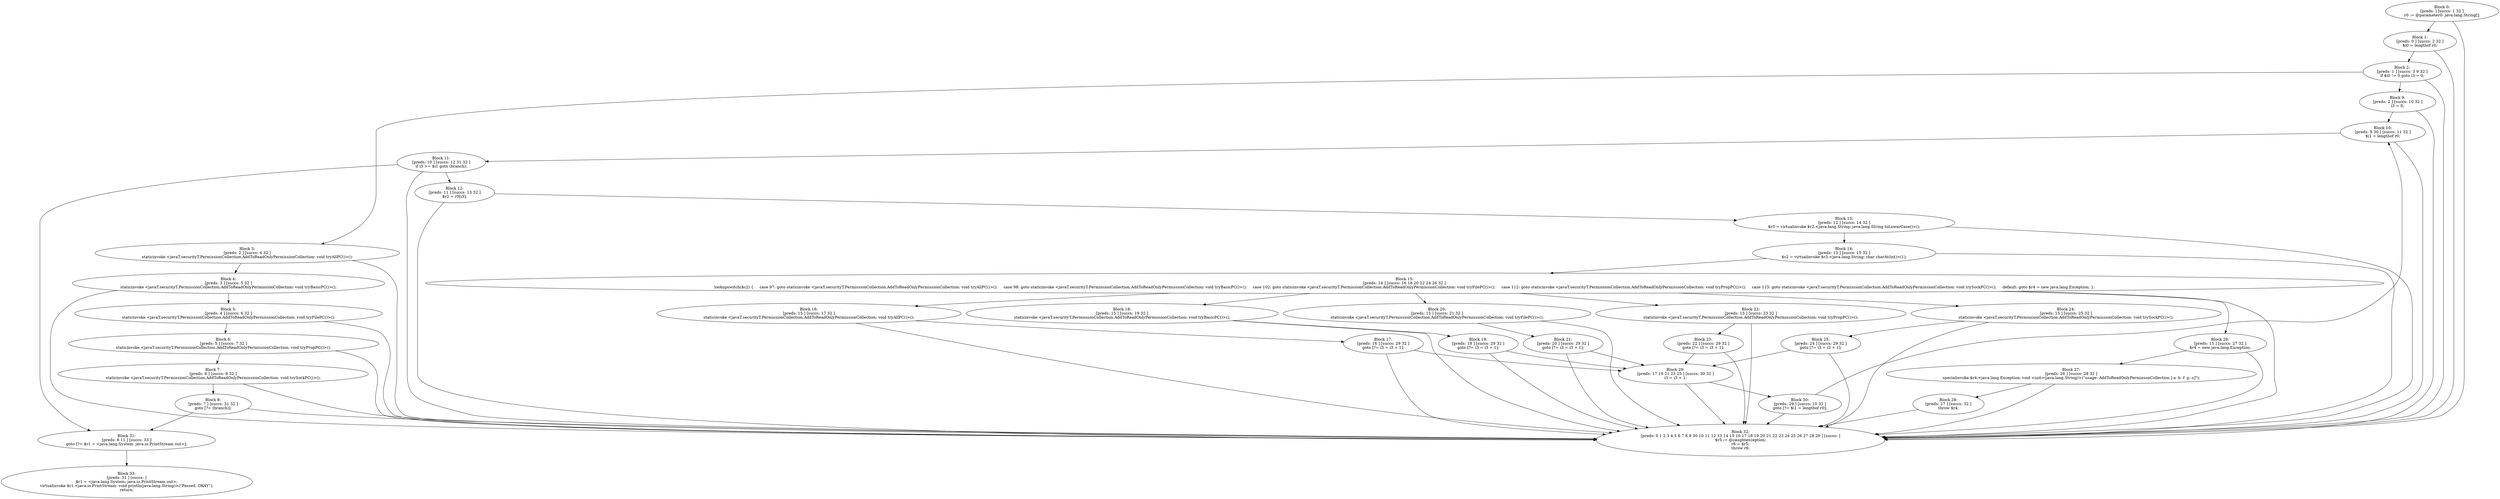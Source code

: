digraph "unitGraph" {
    "Block 0:
[preds: ] [succs: 1 32 ]
r0 := @parameter0: java.lang.String[];
"
    "Block 1:
[preds: 0 ] [succs: 2 32 ]
$i0 = lengthof r0;
"
    "Block 2:
[preds: 1 ] [succs: 3 9 32 ]
if $i0 != 0 goto i3 = 0;
"
    "Block 3:
[preds: 2 ] [succs: 4 32 ]
staticinvoke <javaT.securityT.PermissionCollection.AddToReadOnlyPermissionCollection: void tryAllPC()>();
"
    "Block 4:
[preds: 3 ] [succs: 5 32 ]
staticinvoke <javaT.securityT.PermissionCollection.AddToReadOnlyPermissionCollection: void tryBasicPC()>();
"
    "Block 5:
[preds: 4 ] [succs: 6 32 ]
staticinvoke <javaT.securityT.PermissionCollection.AddToReadOnlyPermissionCollection: void tryFilePC()>();
"
    "Block 6:
[preds: 5 ] [succs: 7 32 ]
staticinvoke <javaT.securityT.PermissionCollection.AddToReadOnlyPermissionCollection: void tryPropPC()>();
"
    "Block 7:
[preds: 6 ] [succs: 8 32 ]
staticinvoke <javaT.securityT.PermissionCollection.AddToReadOnlyPermissionCollection: void trySockPC()>();
"
    "Block 8:
[preds: 7 ] [succs: 31 32 ]
goto [?= (branch)];
"
    "Block 9:
[preds: 2 ] [succs: 10 32 ]
i3 = 0;
"
    "Block 10:
[preds: 9 30 ] [succs: 11 32 ]
$i1 = lengthof r0;
"
    "Block 11:
[preds: 10 ] [succs: 12 31 32 ]
if i3 >= $i1 goto (branch);
"
    "Block 12:
[preds: 11 ] [succs: 13 32 ]
$r2 = r0[i3];
"
    "Block 13:
[preds: 12 ] [succs: 14 32 ]
$r3 = virtualinvoke $r2.<java.lang.String: java.lang.String toLowerCase()>();
"
    "Block 14:
[preds: 13 ] [succs: 15 32 ]
$c2 = virtualinvoke $r3.<java.lang.String: char charAt(int)>(1);
"
    "Block 15:
[preds: 14 ] [succs: 16 18 20 22 24 26 32 ]
lookupswitch($c2) {     case 97: goto staticinvoke <javaT.securityT.PermissionCollection.AddToReadOnlyPermissionCollection: void tryAllPC()>();     case 98: goto staticinvoke <javaT.securityT.PermissionCollection.AddToReadOnlyPermissionCollection: void tryBasicPC()>();     case 102: goto staticinvoke <javaT.securityT.PermissionCollection.AddToReadOnlyPermissionCollection: void tryFilePC()>();     case 112: goto staticinvoke <javaT.securityT.PermissionCollection.AddToReadOnlyPermissionCollection: void tryPropPC()>();     case 115: goto staticinvoke <javaT.securityT.PermissionCollection.AddToReadOnlyPermissionCollection: void trySockPC()>();     default: goto $r4 = new java.lang.Exception; };
"
    "Block 16:
[preds: 15 ] [succs: 17 32 ]
staticinvoke <javaT.securityT.PermissionCollection.AddToReadOnlyPermissionCollection: void tryAllPC()>();
"
    "Block 17:
[preds: 16 ] [succs: 29 32 ]
goto [?= i3 = i3 + 1];
"
    "Block 18:
[preds: 15 ] [succs: 19 32 ]
staticinvoke <javaT.securityT.PermissionCollection.AddToReadOnlyPermissionCollection: void tryBasicPC()>();
"
    "Block 19:
[preds: 18 ] [succs: 29 32 ]
goto [?= i3 = i3 + 1];
"
    "Block 20:
[preds: 15 ] [succs: 21 32 ]
staticinvoke <javaT.securityT.PermissionCollection.AddToReadOnlyPermissionCollection: void tryFilePC()>();
"
    "Block 21:
[preds: 20 ] [succs: 29 32 ]
goto [?= i3 = i3 + 1];
"
    "Block 22:
[preds: 15 ] [succs: 23 32 ]
staticinvoke <javaT.securityT.PermissionCollection.AddToReadOnlyPermissionCollection: void tryPropPC()>();
"
    "Block 23:
[preds: 22 ] [succs: 29 32 ]
goto [?= i3 = i3 + 1];
"
    "Block 24:
[preds: 15 ] [succs: 25 32 ]
staticinvoke <javaT.securityT.PermissionCollection.AddToReadOnlyPermissionCollection: void trySockPC()>();
"
    "Block 25:
[preds: 24 ] [succs: 29 32 ]
goto [?= i3 = i3 + 1];
"
    "Block 26:
[preds: 15 ] [succs: 27 32 ]
$r4 = new java.lang.Exception;
"
    "Block 27:
[preds: 26 ] [succs: 28 32 ]
specialinvoke $r4.<java.lang.Exception: void <init>(java.lang.String)>(\"usage: AddToReadOnlyPermissonCollection [-a -b -f -p -s]\");
"
    "Block 28:
[preds: 27 ] [succs: 32 ]
throw $r4;
"
    "Block 29:
[preds: 17 19 21 23 25 ] [succs: 30 32 ]
i3 = i3 + 1;
"
    "Block 30:
[preds: 29 ] [succs: 10 32 ]
goto [?= $i1 = lengthof r0];
"
    "Block 31:
[preds: 8 11 ] [succs: 33 ]
goto [?= $r1 = <java.lang.System: java.io.PrintStream out>];
"
    "Block 32:
[preds: 0 1 2 3 4 5 6 7 8 9 30 10 11 12 13 14 15 16 17 18 19 20 21 22 23 24 25 26 27 28 29 ] [succs: ]
$r5 := @caughtexception;
r6 = $r5;
throw r6;
"
    "Block 33:
[preds: 31 ] [succs: ]
$r1 = <java.lang.System: java.io.PrintStream out>;
virtualinvoke $r1.<java.io.PrintStream: void println(java.lang.String)>(\"Passed. OKAY\");
return;
"
    "Block 0:
[preds: ] [succs: 1 32 ]
r0 := @parameter0: java.lang.String[];
"->"Block 1:
[preds: 0 ] [succs: 2 32 ]
$i0 = lengthof r0;
";
    "Block 0:
[preds: ] [succs: 1 32 ]
r0 := @parameter0: java.lang.String[];
"->"Block 32:
[preds: 0 1 2 3 4 5 6 7 8 9 30 10 11 12 13 14 15 16 17 18 19 20 21 22 23 24 25 26 27 28 29 ] [succs: ]
$r5 := @caughtexception;
r6 = $r5;
throw r6;
";
    "Block 1:
[preds: 0 ] [succs: 2 32 ]
$i0 = lengthof r0;
"->"Block 2:
[preds: 1 ] [succs: 3 9 32 ]
if $i0 != 0 goto i3 = 0;
";
    "Block 1:
[preds: 0 ] [succs: 2 32 ]
$i0 = lengthof r0;
"->"Block 32:
[preds: 0 1 2 3 4 5 6 7 8 9 30 10 11 12 13 14 15 16 17 18 19 20 21 22 23 24 25 26 27 28 29 ] [succs: ]
$r5 := @caughtexception;
r6 = $r5;
throw r6;
";
    "Block 2:
[preds: 1 ] [succs: 3 9 32 ]
if $i0 != 0 goto i3 = 0;
"->"Block 3:
[preds: 2 ] [succs: 4 32 ]
staticinvoke <javaT.securityT.PermissionCollection.AddToReadOnlyPermissionCollection: void tryAllPC()>();
";
    "Block 2:
[preds: 1 ] [succs: 3 9 32 ]
if $i0 != 0 goto i3 = 0;
"->"Block 9:
[preds: 2 ] [succs: 10 32 ]
i3 = 0;
";
    "Block 2:
[preds: 1 ] [succs: 3 9 32 ]
if $i0 != 0 goto i3 = 0;
"->"Block 32:
[preds: 0 1 2 3 4 5 6 7 8 9 30 10 11 12 13 14 15 16 17 18 19 20 21 22 23 24 25 26 27 28 29 ] [succs: ]
$r5 := @caughtexception;
r6 = $r5;
throw r6;
";
    "Block 3:
[preds: 2 ] [succs: 4 32 ]
staticinvoke <javaT.securityT.PermissionCollection.AddToReadOnlyPermissionCollection: void tryAllPC()>();
"->"Block 4:
[preds: 3 ] [succs: 5 32 ]
staticinvoke <javaT.securityT.PermissionCollection.AddToReadOnlyPermissionCollection: void tryBasicPC()>();
";
    "Block 3:
[preds: 2 ] [succs: 4 32 ]
staticinvoke <javaT.securityT.PermissionCollection.AddToReadOnlyPermissionCollection: void tryAllPC()>();
"->"Block 32:
[preds: 0 1 2 3 4 5 6 7 8 9 30 10 11 12 13 14 15 16 17 18 19 20 21 22 23 24 25 26 27 28 29 ] [succs: ]
$r5 := @caughtexception;
r6 = $r5;
throw r6;
";
    "Block 4:
[preds: 3 ] [succs: 5 32 ]
staticinvoke <javaT.securityT.PermissionCollection.AddToReadOnlyPermissionCollection: void tryBasicPC()>();
"->"Block 5:
[preds: 4 ] [succs: 6 32 ]
staticinvoke <javaT.securityT.PermissionCollection.AddToReadOnlyPermissionCollection: void tryFilePC()>();
";
    "Block 4:
[preds: 3 ] [succs: 5 32 ]
staticinvoke <javaT.securityT.PermissionCollection.AddToReadOnlyPermissionCollection: void tryBasicPC()>();
"->"Block 32:
[preds: 0 1 2 3 4 5 6 7 8 9 30 10 11 12 13 14 15 16 17 18 19 20 21 22 23 24 25 26 27 28 29 ] [succs: ]
$r5 := @caughtexception;
r6 = $r5;
throw r6;
";
    "Block 5:
[preds: 4 ] [succs: 6 32 ]
staticinvoke <javaT.securityT.PermissionCollection.AddToReadOnlyPermissionCollection: void tryFilePC()>();
"->"Block 6:
[preds: 5 ] [succs: 7 32 ]
staticinvoke <javaT.securityT.PermissionCollection.AddToReadOnlyPermissionCollection: void tryPropPC()>();
";
    "Block 5:
[preds: 4 ] [succs: 6 32 ]
staticinvoke <javaT.securityT.PermissionCollection.AddToReadOnlyPermissionCollection: void tryFilePC()>();
"->"Block 32:
[preds: 0 1 2 3 4 5 6 7 8 9 30 10 11 12 13 14 15 16 17 18 19 20 21 22 23 24 25 26 27 28 29 ] [succs: ]
$r5 := @caughtexception;
r6 = $r5;
throw r6;
";
    "Block 6:
[preds: 5 ] [succs: 7 32 ]
staticinvoke <javaT.securityT.PermissionCollection.AddToReadOnlyPermissionCollection: void tryPropPC()>();
"->"Block 7:
[preds: 6 ] [succs: 8 32 ]
staticinvoke <javaT.securityT.PermissionCollection.AddToReadOnlyPermissionCollection: void trySockPC()>();
";
    "Block 6:
[preds: 5 ] [succs: 7 32 ]
staticinvoke <javaT.securityT.PermissionCollection.AddToReadOnlyPermissionCollection: void tryPropPC()>();
"->"Block 32:
[preds: 0 1 2 3 4 5 6 7 8 9 30 10 11 12 13 14 15 16 17 18 19 20 21 22 23 24 25 26 27 28 29 ] [succs: ]
$r5 := @caughtexception;
r6 = $r5;
throw r6;
";
    "Block 7:
[preds: 6 ] [succs: 8 32 ]
staticinvoke <javaT.securityT.PermissionCollection.AddToReadOnlyPermissionCollection: void trySockPC()>();
"->"Block 8:
[preds: 7 ] [succs: 31 32 ]
goto [?= (branch)];
";
    "Block 7:
[preds: 6 ] [succs: 8 32 ]
staticinvoke <javaT.securityT.PermissionCollection.AddToReadOnlyPermissionCollection: void trySockPC()>();
"->"Block 32:
[preds: 0 1 2 3 4 5 6 7 8 9 30 10 11 12 13 14 15 16 17 18 19 20 21 22 23 24 25 26 27 28 29 ] [succs: ]
$r5 := @caughtexception;
r6 = $r5;
throw r6;
";
    "Block 8:
[preds: 7 ] [succs: 31 32 ]
goto [?= (branch)];
"->"Block 31:
[preds: 8 11 ] [succs: 33 ]
goto [?= $r1 = <java.lang.System: java.io.PrintStream out>];
";
    "Block 8:
[preds: 7 ] [succs: 31 32 ]
goto [?= (branch)];
"->"Block 32:
[preds: 0 1 2 3 4 5 6 7 8 9 30 10 11 12 13 14 15 16 17 18 19 20 21 22 23 24 25 26 27 28 29 ] [succs: ]
$r5 := @caughtexception;
r6 = $r5;
throw r6;
";
    "Block 9:
[preds: 2 ] [succs: 10 32 ]
i3 = 0;
"->"Block 10:
[preds: 9 30 ] [succs: 11 32 ]
$i1 = lengthof r0;
";
    "Block 9:
[preds: 2 ] [succs: 10 32 ]
i3 = 0;
"->"Block 32:
[preds: 0 1 2 3 4 5 6 7 8 9 30 10 11 12 13 14 15 16 17 18 19 20 21 22 23 24 25 26 27 28 29 ] [succs: ]
$r5 := @caughtexception;
r6 = $r5;
throw r6;
";
    "Block 10:
[preds: 9 30 ] [succs: 11 32 ]
$i1 = lengthof r0;
"->"Block 11:
[preds: 10 ] [succs: 12 31 32 ]
if i3 >= $i1 goto (branch);
";
    "Block 10:
[preds: 9 30 ] [succs: 11 32 ]
$i1 = lengthof r0;
"->"Block 32:
[preds: 0 1 2 3 4 5 6 7 8 9 30 10 11 12 13 14 15 16 17 18 19 20 21 22 23 24 25 26 27 28 29 ] [succs: ]
$r5 := @caughtexception;
r6 = $r5;
throw r6;
";
    "Block 11:
[preds: 10 ] [succs: 12 31 32 ]
if i3 >= $i1 goto (branch);
"->"Block 12:
[preds: 11 ] [succs: 13 32 ]
$r2 = r0[i3];
";
    "Block 11:
[preds: 10 ] [succs: 12 31 32 ]
if i3 >= $i1 goto (branch);
"->"Block 31:
[preds: 8 11 ] [succs: 33 ]
goto [?= $r1 = <java.lang.System: java.io.PrintStream out>];
";
    "Block 11:
[preds: 10 ] [succs: 12 31 32 ]
if i3 >= $i1 goto (branch);
"->"Block 32:
[preds: 0 1 2 3 4 5 6 7 8 9 30 10 11 12 13 14 15 16 17 18 19 20 21 22 23 24 25 26 27 28 29 ] [succs: ]
$r5 := @caughtexception;
r6 = $r5;
throw r6;
";
    "Block 12:
[preds: 11 ] [succs: 13 32 ]
$r2 = r0[i3];
"->"Block 13:
[preds: 12 ] [succs: 14 32 ]
$r3 = virtualinvoke $r2.<java.lang.String: java.lang.String toLowerCase()>();
";
    "Block 12:
[preds: 11 ] [succs: 13 32 ]
$r2 = r0[i3];
"->"Block 32:
[preds: 0 1 2 3 4 5 6 7 8 9 30 10 11 12 13 14 15 16 17 18 19 20 21 22 23 24 25 26 27 28 29 ] [succs: ]
$r5 := @caughtexception;
r6 = $r5;
throw r6;
";
    "Block 13:
[preds: 12 ] [succs: 14 32 ]
$r3 = virtualinvoke $r2.<java.lang.String: java.lang.String toLowerCase()>();
"->"Block 14:
[preds: 13 ] [succs: 15 32 ]
$c2 = virtualinvoke $r3.<java.lang.String: char charAt(int)>(1);
";
    "Block 13:
[preds: 12 ] [succs: 14 32 ]
$r3 = virtualinvoke $r2.<java.lang.String: java.lang.String toLowerCase()>();
"->"Block 32:
[preds: 0 1 2 3 4 5 6 7 8 9 30 10 11 12 13 14 15 16 17 18 19 20 21 22 23 24 25 26 27 28 29 ] [succs: ]
$r5 := @caughtexception;
r6 = $r5;
throw r6;
";
    "Block 14:
[preds: 13 ] [succs: 15 32 ]
$c2 = virtualinvoke $r3.<java.lang.String: char charAt(int)>(1);
"->"Block 15:
[preds: 14 ] [succs: 16 18 20 22 24 26 32 ]
lookupswitch($c2) {     case 97: goto staticinvoke <javaT.securityT.PermissionCollection.AddToReadOnlyPermissionCollection: void tryAllPC()>();     case 98: goto staticinvoke <javaT.securityT.PermissionCollection.AddToReadOnlyPermissionCollection: void tryBasicPC()>();     case 102: goto staticinvoke <javaT.securityT.PermissionCollection.AddToReadOnlyPermissionCollection: void tryFilePC()>();     case 112: goto staticinvoke <javaT.securityT.PermissionCollection.AddToReadOnlyPermissionCollection: void tryPropPC()>();     case 115: goto staticinvoke <javaT.securityT.PermissionCollection.AddToReadOnlyPermissionCollection: void trySockPC()>();     default: goto $r4 = new java.lang.Exception; };
";
    "Block 14:
[preds: 13 ] [succs: 15 32 ]
$c2 = virtualinvoke $r3.<java.lang.String: char charAt(int)>(1);
"->"Block 32:
[preds: 0 1 2 3 4 5 6 7 8 9 30 10 11 12 13 14 15 16 17 18 19 20 21 22 23 24 25 26 27 28 29 ] [succs: ]
$r5 := @caughtexception;
r6 = $r5;
throw r6;
";
    "Block 15:
[preds: 14 ] [succs: 16 18 20 22 24 26 32 ]
lookupswitch($c2) {     case 97: goto staticinvoke <javaT.securityT.PermissionCollection.AddToReadOnlyPermissionCollection: void tryAllPC()>();     case 98: goto staticinvoke <javaT.securityT.PermissionCollection.AddToReadOnlyPermissionCollection: void tryBasicPC()>();     case 102: goto staticinvoke <javaT.securityT.PermissionCollection.AddToReadOnlyPermissionCollection: void tryFilePC()>();     case 112: goto staticinvoke <javaT.securityT.PermissionCollection.AddToReadOnlyPermissionCollection: void tryPropPC()>();     case 115: goto staticinvoke <javaT.securityT.PermissionCollection.AddToReadOnlyPermissionCollection: void trySockPC()>();     default: goto $r4 = new java.lang.Exception; };
"->"Block 16:
[preds: 15 ] [succs: 17 32 ]
staticinvoke <javaT.securityT.PermissionCollection.AddToReadOnlyPermissionCollection: void tryAllPC()>();
";
    "Block 15:
[preds: 14 ] [succs: 16 18 20 22 24 26 32 ]
lookupswitch($c2) {     case 97: goto staticinvoke <javaT.securityT.PermissionCollection.AddToReadOnlyPermissionCollection: void tryAllPC()>();     case 98: goto staticinvoke <javaT.securityT.PermissionCollection.AddToReadOnlyPermissionCollection: void tryBasicPC()>();     case 102: goto staticinvoke <javaT.securityT.PermissionCollection.AddToReadOnlyPermissionCollection: void tryFilePC()>();     case 112: goto staticinvoke <javaT.securityT.PermissionCollection.AddToReadOnlyPermissionCollection: void tryPropPC()>();     case 115: goto staticinvoke <javaT.securityT.PermissionCollection.AddToReadOnlyPermissionCollection: void trySockPC()>();     default: goto $r4 = new java.lang.Exception; };
"->"Block 18:
[preds: 15 ] [succs: 19 32 ]
staticinvoke <javaT.securityT.PermissionCollection.AddToReadOnlyPermissionCollection: void tryBasicPC()>();
";
    "Block 15:
[preds: 14 ] [succs: 16 18 20 22 24 26 32 ]
lookupswitch($c2) {     case 97: goto staticinvoke <javaT.securityT.PermissionCollection.AddToReadOnlyPermissionCollection: void tryAllPC()>();     case 98: goto staticinvoke <javaT.securityT.PermissionCollection.AddToReadOnlyPermissionCollection: void tryBasicPC()>();     case 102: goto staticinvoke <javaT.securityT.PermissionCollection.AddToReadOnlyPermissionCollection: void tryFilePC()>();     case 112: goto staticinvoke <javaT.securityT.PermissionCollection.AddToReadOnlyPermissionCollection: void tryPropPC()>();     case 115: goto staticinvoke <javaT.securityT.PermissionCollection.AddToReadOnlyPermissionCollection: void trySockPC()>();     default: goto $r4 = new java.lang.Exception; };
"->"Block 20:
[preds: 15 ] [succs: 21 32 ]
staticinvoke <javaT.securityT.PermissionCollection.AddToReadOnlyPermissionCollection: void tryFilePC()>();
";
    "Block 15:
[preds: 14 ] [succs: 16 18 20 22 24 26 32 ]
lookupswitch($c2) {     case 97: goto staticinvoke <javaT.securityT.PermissionCollection.AddToReadOnlyPermissionCollection: void tryAllPC()>();     case 98: goto staticinvoke <javaT.securityT.PermissionCollection.AddToReadOnlyPermissionCollection: void tryBasicPC()>();     case 102: goto staticinvoke <javaT.securityT.PermissionCollection.AddToReadOnlyPermissionCollection: void tryFilePC()>();     case 112: goto staticinvoke <javaT.securityT.PermissionCollection.AddToReadOnlyPermissionCollection: void tryPropPC()>();     case 115: goto staticinvoke <javaT.securityT.PermissionCollection.AddToReadOnlyPermissionCollection: void trySockPC()>();     default: goto $r4 = new java.lang.Exception; };
"->"Block 22:
[preds: 15 ] [succs: 23 32 ]
staticinvoke <javaT.securityT.PermissionCollection.AddToReadOnlyPermissionCollection: void tryPropPC()>();
";
    "Block 15:
[preds: 14 ] [succs: 16 18 20 22 24 26 32 ]
lookupswitch($c2) {     case 97: goto staticinvoke <javaT.securityT.PermissionCollection.AddToReadOnlyPermissionCollection: void tryAllPC()>();     case 98: goto staticinvoke <javaT.securityT.PermissionCollection.AddToReadOnlyPermissionCollection: void tryBasicPC()>();     case 102: goto staticinvoke <javaT.securityT.PermissionCollection.AddToReadOnlyPermissionCollection: void tryFilePC()>();     case 112: goto staticinvoke <javaT.securityT.PermissionCollection.AddToReadOnlyPermissionCollection: void tryPropPC()>();     case 115: goto staticinvoke <javaT.securityT.PermissionCollection.AddToReadOnlyPermissionCollection: void trySockPC()>();     default: goto $r4 = new java.lang.Exception; };
"->"Block 24:
[preds: 15 ] [succs: 25 32 ]
staticinvoke <javaT.securityT.PermissionCollection.AddToReadOnlyPermissionCollection: void trySockPC()>();
";
    "Block 15:
[preds: 14 ] [succs: 16 18 20 22 24 26 32 ]
lookupswitch($c2) {     case 97: goto staticinvoke <javaT.securityT.PermissionCollection.AddToReadOnlyPermissionCollection: void tryAllPC()>();     case 98: goto staticinvoke <javaT.securityT.PermissionCollection.AddToReadOnlyPermissionCollection: void tryBasicPC()>();     case 102: goto staticinvoke <javaT.securityT.PermissionCollection.AddToReadOnlyPermissionCollection: void tryFilePC()>();     case 112: goto staticinvoke <javaT.securityT.PermissionCollection.AddToReadOnlyPermissionCollection: void tryPropPC()>();     case 115: goto staticinvoke <javaT.securityT.PermissionCollection.AddToReadOnlyPermissionCollection: void trySockPC()>();     default: goto $r4 = new java.lang.Exception; };
"->"Block 26:
[preds: 15 ] [succs: 27 32 ]
$r4 = new java.lang.Exception;
";
    "Block 15:
[preds: 14 ] [succs: 16 18 20 22 24 26 32 ]
lookupswitch($c2) {     case 97: goto staticinvoke <javaT.securityT.PermissionCollection.AddToReadOnlyPermissionCollection: void tryAllPC()>();     case 98: goto staticinvoke <javaT.securityT.PermissionCollection.AddToReadOnlyPermissionCollection: void tryBasicPC()>();     case 102: goto staticinvoke <javaT.securityT.PermissionCollection.AddToReadOnlyPermissionCollection: void tryFilePC()>();     case 112: goto staticinvoke <javaT.securityT.PermissionCollection.AddToReadOnlyPermissionCollection: void tryPropPC()>();     case 115: goto staticinvoke <javaT.securityT.PermissionCollection.AddToReadOnlyPermissionCollection: void trySockPC()>();     default: goto $r4 = new java.lang.Exception; };
"->"Block 32:
[preds: 0 1 2 3 4 5 6 7 8 9 30 10 11 12 13 14 15 16 17 18 19 20 21 22 23 24 25 26 27 28 29 ] [succs: ]
$r5 := @caughtexception;
r6 = $r5;
throw r6;
";
    "Block 16:
[preds: 15 ] [succs: 17 32 ]
staticinvoke <javaT.securityT.PermissionCollection.AddToReadOnlyPermissionCollection: void tryAllPC()>();
"->"Block 17:
[preds: 16 ] [succs: 29 32 ]
goto [?= i3 = i3 + 1];
";
    "Block 16:
[preds: 15 ] [succs: 17 32 ]
staticinvoke <javaT.securityT.PermissionCollection.AddToReadOnlyPermissionCollection: void tryAllPC()>();
"->"Block 32:
[preds: 0 1 2 3 4 5 6 7 8 9 30 10 11 12 13 14 15 16 17 18 19 20 21 22 23 24 25 26 27 28 29 ] [succs: ]
$r5 := @caughtexception;
r6 = $r5;
throw r6;
";
    "Block 17:
[preds: 16 ] [succs: 29 32 ]
goto [?= i3 = i3 + 1];
"->"Block 29:
[preds: 17 19 21 23 25 ] [succs: 30 32 ]
i3 = i3 + 1;
";
    "Block 17:
[preds: 16 ] [succs: 29 32 ]
goto [?= i3 = i3 + 1];
"->"Block 32:
[preds: 0 1 2 3 4 5 6 7 8 9 30 10 11 12 13 14 15 16 17 18 19 20 21 22 23 24 25 26 27 28 29 ] [succs: ]
$r5 := @caughtexception;
r6 = $r5;
throw r6;
";
    "Block 18:
[preds: 15 ] [succs: 19 32 ]
staticinvoke <javaT.securityT.PermissionCollection.AddToReadOnlyPermissionCollection: void tryBasicPC()>();
"->"Block 19:
[preds: 18 ] [succs: 29 32 ]
goto [?= i3 = i3 + 1];
";
    "Block 18:
[preds: 15 ] [succs: 19 32 ]
staticinvoke <javaT.securityT.PermissionCollection.AddToReadOnlyPermissionCollection: void tryBasicPC()>();
"->"Block 32:
[preds: 0 1 2 3 4 5 6 7 8 9 30 10 11 12 13 14 15 16 17 18 19 20 21 22 23 24 25 26 27 28 29 ] [succs: ]
$r5 := @caughtexception;
r6 = $r5;
throw r6;
";
    "Block 19:
[preds: 18 ] [succs: 29 32 ]
goto [?= i3 = i3 + 1];
"->"Block 29:
[preds: 17 19 21 23 25 ] [succs: 30 32 ]
i3 = i3 + 1;
";
    "Block 19:
[preds: 18 ] [succs: 29 32 ]
goto [?= i3 = i3 + 1];
"->"Block 32:
[preds: 0 1 2 3 4 5 6 7 8 9 30 10 11 12 13 14 15 16 17 18 19 20 21 22 23 24 25 26 27 28 29 ] [succs: ]
$r5 := @caughtexception;
r6 = $r5;
throw r6;
";
    "Block 20:
[preds: 15 ] [succs: 21 32 ]
staticinvoke <javaT.securityT.PermissionCollection.AddToReadOnlyPermissionCollection: void tryFilePC()>();
"->"Block 21:
[preds: 20 ] [succs: 29 32 ]
goto [?= i3 = i3 + 1];
";
    "Block 20:
[preds: 15 ] [succs: 21 32 ]
staticinvoke <javaT.securityT.PermissionCollection.AddToReadOnlyPermissionCollection: void tryFilePC()>();
"->"Block 32:
[preds: 0 1 2 3 4 5 6 7 8 9 30 10 11 12 13 14 15 16 17 18 19 20 21 22 23 24 25 26 27 28 29 ] [succs: ]
$r5 := @caughtexception;
r6 = $r5;
throw r6;
";
    "Block 21:
[preds: 20 ] [succs: 29 32 ]
goto [?= i3 = i3 + 1];
"->"Block 29:
[preds: 17 19 21 23 25 ] [succs: 30 32 ]
i3 = i3 + 1;
";
    "Block 21:
[preds: 20 ] [succs: 29 32 ]
goto [?= i3 = i3 + 1];
"->"Block 32:
[preds: 0 1 2 3 4 5 6 7 8 9 30 10 11 12 13 14 15 16 17 18 19 20 21 22 23 24 25 26 27 28 29 ] [succs: ]
$r5 := @caughtexception;
r6 = $r5;
throw r6;
";
    "Block 22:
[preds: 15 ] [succs: 23 32 ]
staticinvoke <javaT.securityT.PermissionCollection.AddToReadOnlyPermissionCollection: void tryPropPC()>();
"->"Block 23:
[preds: 22 ] [succs: 29 32 ]
goto [?= i3 = i3 + 1];
";
    "Block 22:
[preds: 15 ] [succs: 23 32 ]
staticinvoke <javaT.securityT.PermissionCollection.AddToReadOnlyPermissionCollection: void tryPropPC()>();
"->"Block 32:
[preds: 0 1 2 3 4 5 6 7 8 9 30 10 11 12 13 14 15 16 17 18 19 20 21 22 23 24 25 26 27 28 29 ] [succs: ]
$r5 := @caughtexception;
r6 = $r5;
throw r6;
";
    "Block 23:
[preds: 22 ] [succs: 29 32 ]
goto [?= i3 = i3 + 1];
"->"Block 29:
[preds: 17 19 21 23 25 ] [succs: 30 32 ]
i3 = i3 + 1;
";
    "Block 23:
[preds: 22 ] [succs: 29 32 ]
goto [?= i3 = i3 + 1];
"->"Block 32:
[preds: 0 1 2 3 4 5 6 7 8 9 30 10 11 12 13 14 15 16 17 18 19 20 21 22 23 24 25 26 27 28 29 ] [succs: ]
$r5 := @caughtexception;
r6 = $r5;
throw r6;
";
    "Block 24:
[preds: 15 ] [succs: 25 32 ]
staticinvoke <javaT.securityT.PermissionCollection.AddToReadOnlyPermissionCollection: void trySockPC()>();
"->"Block 25:
[preds: 24 ] [succs: 29 32 ]
goto [?= i3 = i3 + 1];
";
    "Block 24:
[preds: 15 ] [succs: 25 32 ]
staticinvoke <javaT.securityT.PermissionCollection.AddToReadOnlyPermissionCollection: void trySockPC()>();
"->"Block 32:
[preds: 0 1 2 3 4 5 6 7 8 9 30 10 11 12 13 14 15 16 17 18 19 20 21 22 23 24 25 26 27 28 29 ] [succs: ]
$r5 := @caughtexception;
r6 = $r5;
throw r6;
";
    "Block 25:
[preds: 24 ] [succs: 29 32 ]
goto [?= i3 = i3 + 1];
"->"Block 29:
[preds: 17 19 21 23 25 ] [succs: 30 32 ]
i3 = i3 + 1;
";
    "Block 25:
[preds: 24 ] [succs: 29 32 ]
goto [?= i3 = i3 + 1];
"->"Block 32:
[preds: 0 1 2 3 4 5 6 7 8 9 30 10 11 12 13 14 15 16 17 18 19 20 21 22 23 24 25 26 27 28 29 ] [succs: ]
$r5 := @caughtexception;
r6 = $r5;
throw r6;
";
    "Block 26:
[preds: 15 ] [succs: 27 32 ]
$r4 = new java.lang.Exception;
"->"Block 27:
[preds: 26 ] [succs: 28 32 ]
specialinvoke $r4.<java.lang.Exception: void <init>(java.lang.String)>(\"usage: AddToReadOnlyPermissonCollection [-a -b -f -p -s]\");
";
    "Block 26:
[preds: 15 ] [succs: 27 32 ]
$r4 = new java.lang.Exception;
"->"Block 32:
[preds: 0 1 2 3 4 5 6 7 8 9 30 10 11 12 13 14 15 16 17 18 19 20 21 22 23 24 25 26 27 28 29 ] [succs: ]
$r5 := @caughtexception;
r6 = $r5;
throw r6;
";
    "Block 27:
[preds: 26 ] [succs: 28 32 ]
specialinvoke $r4.<java.lang.Exception: void <init>(java.lang.String)>(\"usage: AddToReadOnlyPermissonCollection [-a -b -f -p -s]\");
"->"Block 28:
[preds: 27 ] [succs: 32 ]
throw $r4;
";
    "Block 27:
[preds: 26 ] [succs: 28 32 ]
specialinvoke $r4.<java.lang.Exception: void <init>(java.lang.String)>(\"usage: AddToReadOnlyPermissonCollection [-a -b -f -p -s]\");
"->"Block 32:
[preds: 0 1 2 3 4 5 6 7 8 9 30 10 11 12 13 14 15 16 17 18 19 20 21 22 23 24 25 26 27 28 29 ] [succs: ]
$r5 := @caughtexception;
r6 = $r5;
throw r6;
";
    "Block 28:
[preds: 27 ] [succs: 32 ]
throw $r4;
"->"Block 32:
[preds: 0 1 2 3 4 5 6 7 8 9 30 10 11 12 13 14 15 16 17 18 19 20 21 22 23 24 25 26 27 28 29 ] [succs: ]
$r5 := @caughtexception;
r6 = $r5;
throw r6;
";
    "Block 29:
[preds: 17 19 21 23 25 ] [succs: 30 32 ]
i3 = i3 + 1;
"->"Block 30:
[preds: 29 ] [succs: 10 32 ]
goto [?= $i1 = lengthof r0];
";
    "Block 29:
[preds: 17 19 21 23 25 ] [succs: 30 32 ]
i3 = i3 + 1;
"->"Block 32:
[preds: 0 1 2 3 4 5 6 7 8 9 30 10 11 12 13 14 15 16 17 18 19 20 21 22 23 24 25 26 27 28 29 ] [succs: ]
$r5 := @caughtexception;
r6 = $r5;
throw r6;
";
    "Block 30:
[preds: 29 ] [succs: 10 32 ]
goto [?= $i1 = lengthof r0];
"->"Block 10:
[preds: 9 30 ] [succs: 11 32 ]
$i1 = lengthof r0;
";
    "Block 30:
[preds: 29 ] [succs: 10 32 ]
goto [?= $i1 = lengthof r0];
"->"Block 32:
[preds: 0 1 2 3 4 5 6 7 8 9 30 10 11 12 13 14 15 16 17 18 19 20 21 22 23 24 25 26 27 28 29 ] [succs: ]
$r5 := @caughtexception;
r6 = $r5;
throw r6;
";
    "Block 31:
[preds: 8 11 ] [succs: 33 ]
goto [?= $r1 = <java.lang.System: java.io.PrintStream out>];
"->"Block 33:
[preds: 31 ] [succs: ]
$r1 = <java.lang.System: java.io.PrintStream out>;
virtualinvoke $r1.<java.io.PrintStream: void println(java.lang.String)>(\"Passed. OKAY\");
return;
";
}
